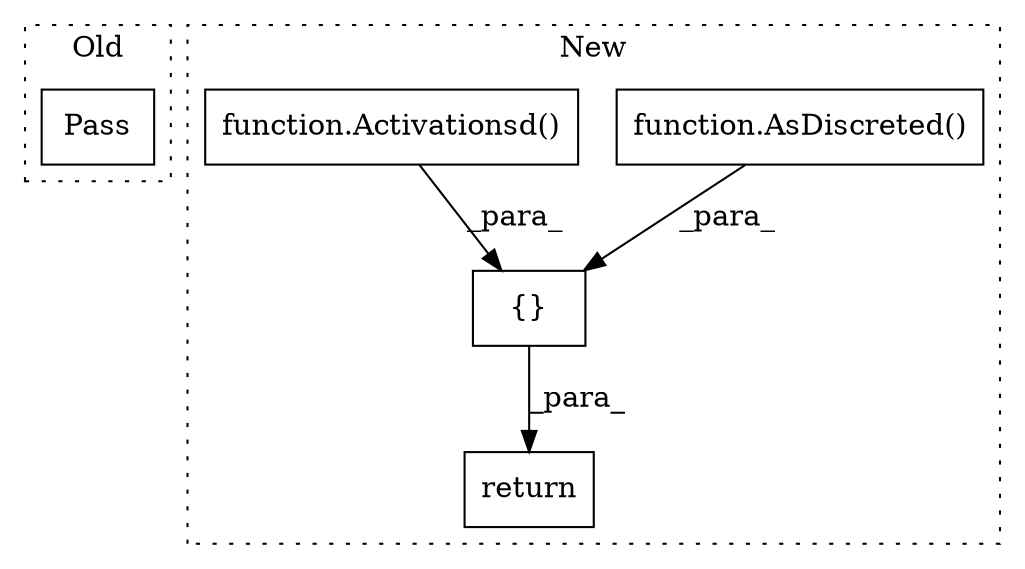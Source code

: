 digraph G {
subgraph cluster0 {
1 [label="Pass" a="62" s="240" l="4" shape="box"];
label = "Old";
style="dotted";
}
subgraph cluster1 {
2 [label="function.AsDiscreted()" a="75" s="1370" l="86" shape="box"];
3 [label="{}" a="59" s="1303,1456" l="14,0" shape="box"];
4 [label="return" a="93" s="1288" l="7" shape="box"];
5 [label="function.Activationsd()" a="75" s="1317" l="39" shape="box"];
label = "New";
style="dotted";
}
2 -> 3 [label="_para_"];
3 -> 4 [label="_para_"];
5 -> 3 [label="_para_"];
}